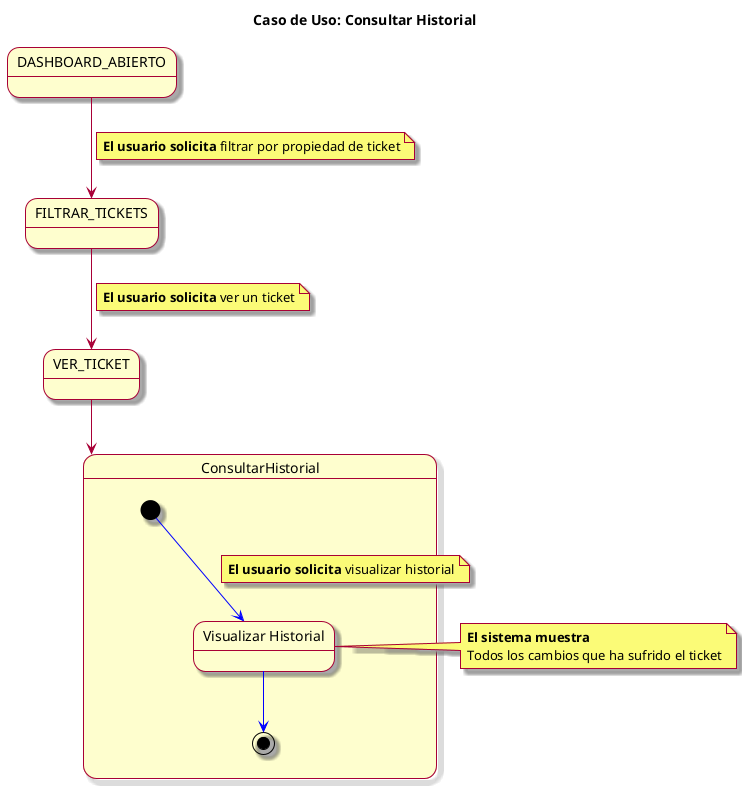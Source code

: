 @startuml
skin rose
title Caso de Uso: Consultar Historial

state DASHBOARD_ABIERTO


DASHBOARD_ABIERTO --> FILTRAR_TICKETS
note on link: **El usuario solicita** filtrar por propiedad de ticket
FILTRAR_TICKETS --> VER_TICKET
note on link: **El usuario solicita** ver un ticket
VER_TICKET --> ConsultarHistorial

state ConsultarHistorial {
  [*] -[#blue]-> visualizarHistorial
  note on link: **El usuario solicita** visualizar historial
  state "Visualizar Historial" as visualizarHistorial
  visualizarHistorial -[#blue]-> [*]
}

note right of visualizarHistorial
  **El sistema muestra**
  Todos los cambios que ha sufrido el ticket
end note


@enduml